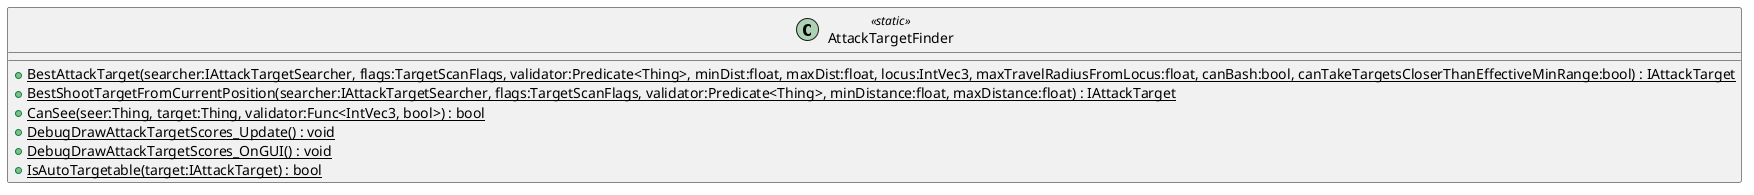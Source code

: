 @startuml
class AttackTargetFinder <<static>> {
    + {static} BestAttackTarget(searcher:IAttackTargetSearcher, flags:TargetScanFlags, validator:Predicate<Thing>, minDist:float, maxDist:float, locus:IntVec3, maxTravelRadiusFromLocus:float, canBash:bool, canTakeTargetsCloserThanEffectiveMinRange:bool) : IAttackTarget
    + {static} BestShootTargetFromCurrentPosition(searcher:IAttackTargetSearcher, flags:TargetScanFlags, validator:Predicate<Thing>, minDistance:float, maxDistance:float) : IAttackTarget
    + {static} CanSee(seer:Thing, target:Thing, validator:Func<IntVec3, bool>) : bool
    + {static} DebugDrawAttackTargetScores_Update() : void
    + {static} DebugDrawAttackTargetScores_OnGUI() : void
    + {static} IsAutoTargetable(target:IAttackTarget) : bool
}
@enduml
